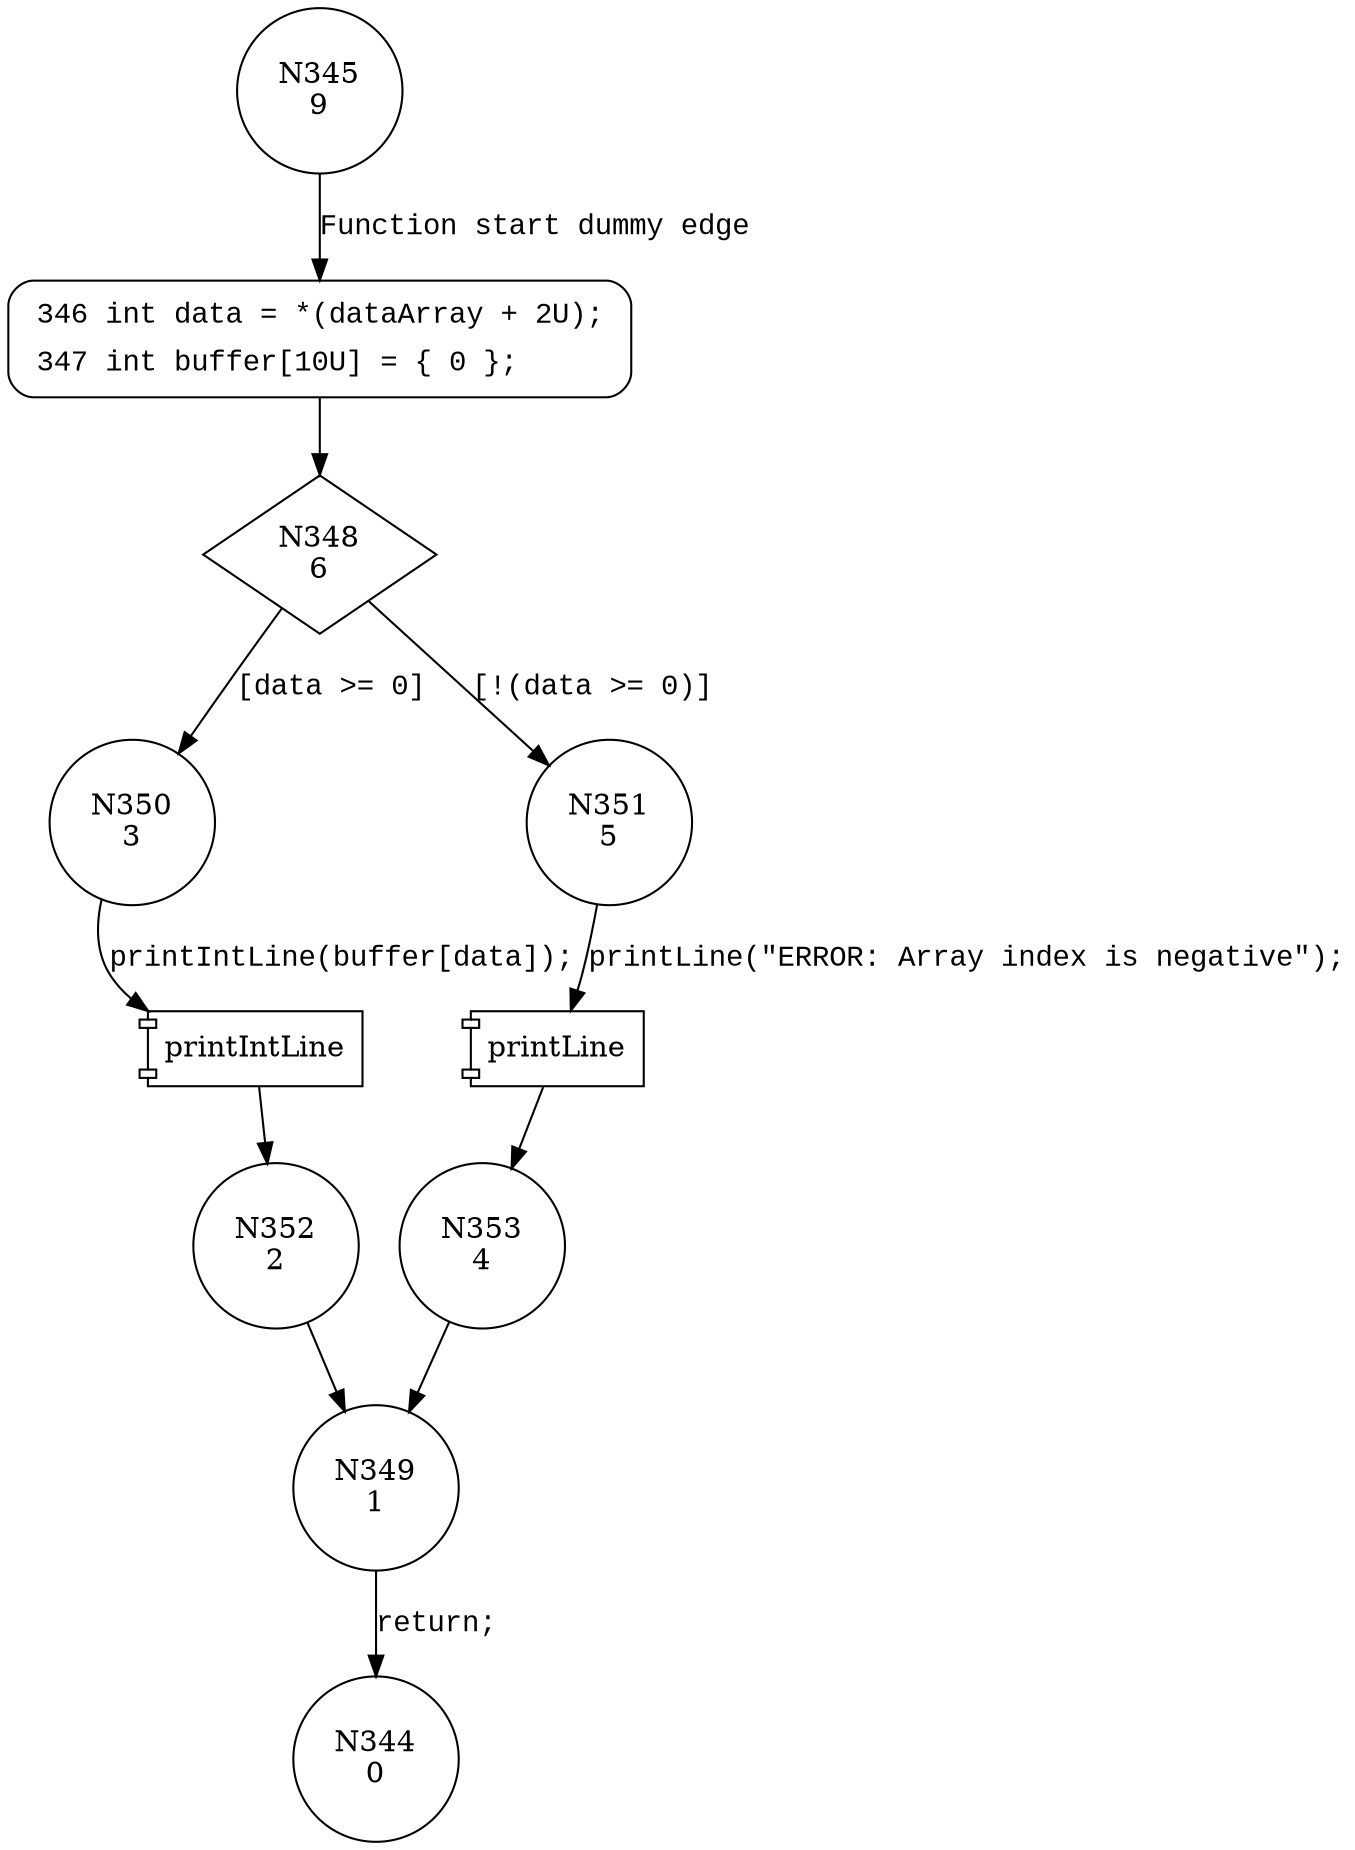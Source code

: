 digraph CWE126_Buffer_Overread__CWE129_large_66b_goodG2BSink {
345 [shape="circle" label="N345\n9"]
346 [shape="circle" label="N346\n8"]
348 [shape="diamond" label="N348\n6"]
350 [shape="circle" label="N350\n3"]
351 [shape="circle" label="N351\n5"]
353 [shape="circle" label="N353\n4"]
349 [shape="circle" label="N349\n1"]
344 [shape="circle" label="N344\n0"]
352 [shape="circle" label="N352\n2"]
346 [style="filled,bold" penwidth="1" fillcolor="white" fontname="Courier New" shape="Mrecord" label=<<table border="0" cellborder="0" cellpadding="3" bgcolor="white"><tr><td align="right">346</td><td align="left">int data = *(dataArray + 2U);</td></tr><tr><td align="right">347</td><td align="left">int buffer[10U] = &#123; 0 &#125;;</td></tr></table>>]
346 -> 348[label=""]
345 -> 346 [label="Function start dummy edge" fontname="Courier New"]
348 -> 350 [label="[data >= 0]" fontname="Courier New"]
348 -> 351 [label="[!(data >= 0)]" fontname="Courier New"]
100019 [shape="component" label="printLine"]
351 -> 100019 [label="printLine(\"ERROR: Array index is negative\");" fontname="Courier New"]
100019 -> 353 [label="" fontname="Courier New"]
349 -> 344 [label="return;" fontname="Courier New"]
100020 [shape="component" label="printIntLine"]
350 -> 100020 [label="printIntLine(buffer[data]);" fontname="Courier New"]
100020 -> 352 [label="" fontname="Courier New"]
353 -> 349 [label="" fontname="Courier New"]
352 -> 349 [label="" fontname="Courier New"]
}